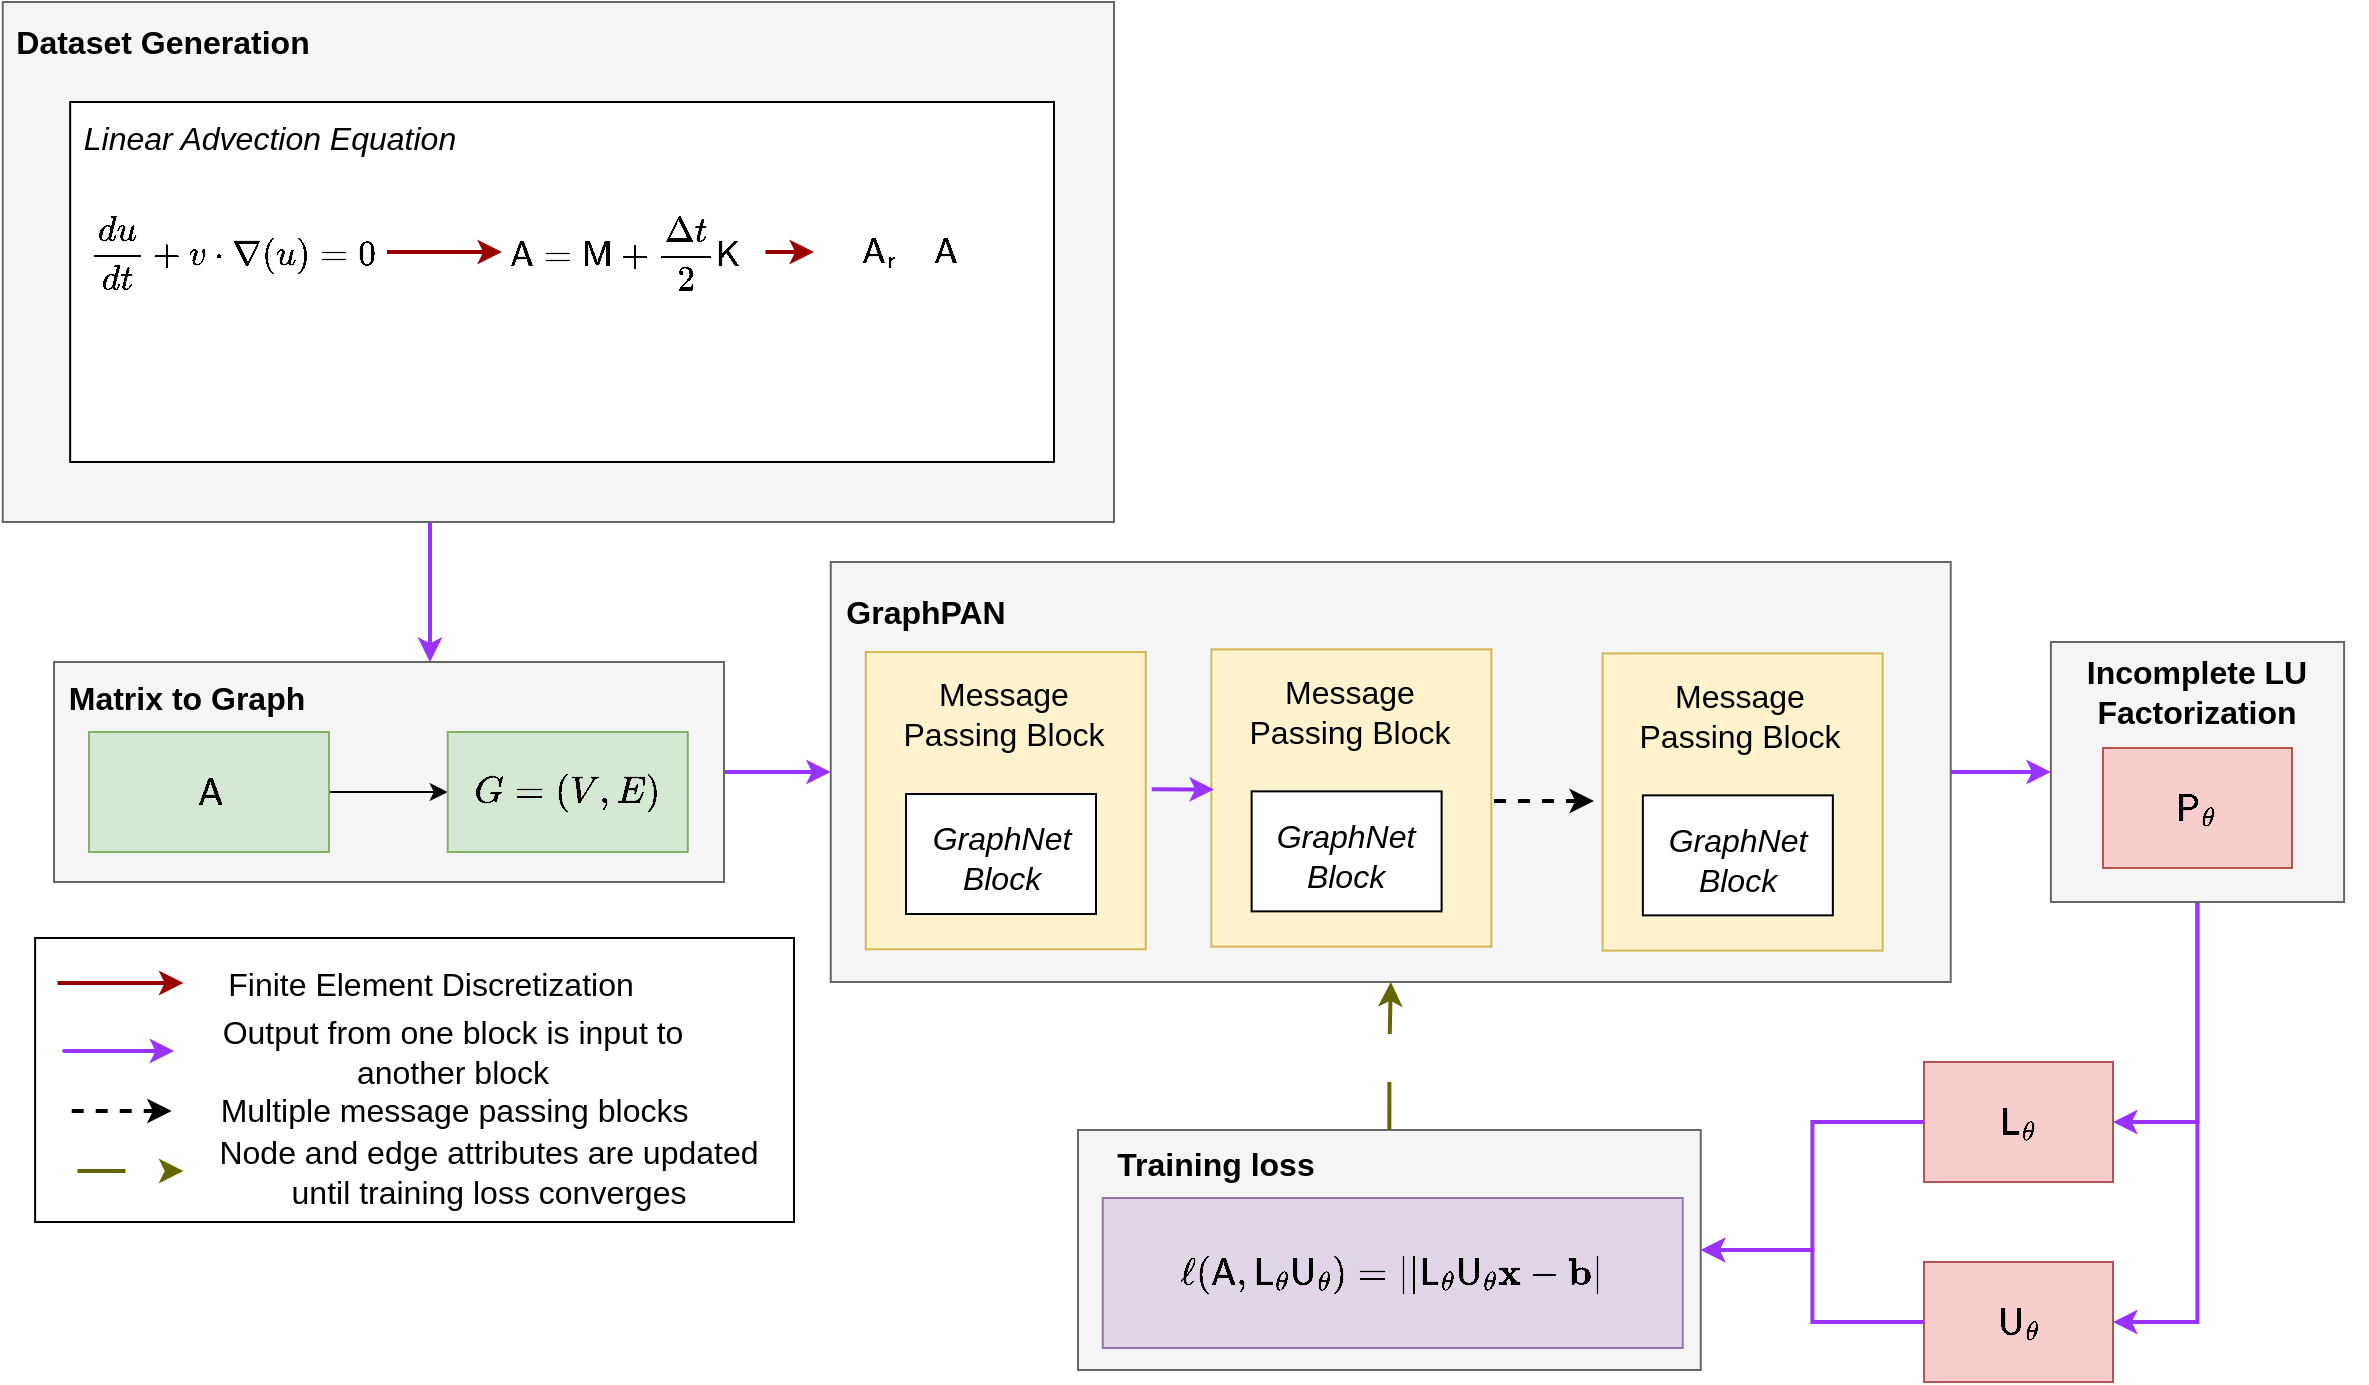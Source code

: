 <mxfile version="24.4.6" type="github">
  <diagram name="Page-1" id="o_D7m3RskAdkXNOsiYB9">
    <mxGraphModel dx="2534" dy="858" grid="1" gridSize="10" guides="1" tooltips="1" connect="1" arrows="1" fold="1" page="1" pageScale="1" pageWidth="1100" pageHeight="850" math="1" shadow="0">
      <root>
        <mxCell id="0" />
        <mxCell id="1" parent="0" />
        <mxCell id="6uvvqGpTmKElZMqkqNjr-1" value="" style="edgeStyle=orthogonalEdgeStyle;orthogonalLoop=1;jettySize=auto;html=1;entryX=0;entryY=0.5;entryDx=0;entryDy=0;rounded=1;strokeColor=#9933FF;strokeWidth=2;fontSize=16;" parent="1" source="6uvvqGpTmKElZMqkqNjr-2" target="6uvvqGpTmKElZMqkqNjr-4" edge="1">
          <mxGeometry relative="1" as="geometry" />
        </mxCell>
        <mxCell id="6uvvqGpTmKElZMqkqNjr-2" value="" style="rounded=0;whiteSpace=wrap;html=1;fillColor=#f5f5f5;fontColor=#333333;strokeColor=#666666;fontSize=16;" parent="1" vertex="1">
          <mxGeometry x="-510" y="450" width="335" height="110" as="geometry" />
        </mxCell>
        <mxCell id="6uvvqGpTmKElZMqkqNjr-3" value="" style="edgeStyle=orthogonalEdgeStyle;orthogonalLoop=1;jettySize=auto;html=1;rounded=1;strokeColor=#9933FF;strokeWidth=2;fontSize=16;" parent="1" source="6uvvqGpTmKElZMqkqNjr-4" target="6uvvqGpTmKElZMqkqNjr-15" edge="1">
          <mxGeometry relative="1" as="geometry" />
        </mxCell>
        <mxCell id="6uvvqGpTmKElZMqkqNjr-4" value="" style="rounded=0;whiteSpace=wrap;html=1;fillColor=#f5f5f5;fontColor=#333333;strokeColor=#666666;fontSize=16;" parent="1" vertex="1">
          <mxGeometry x="-121.63" y="400" width="560" height="210" as="geometry" />
        </mxCell>
        <mxCell id="6uvvqGpTmKElZMqkqNjr-5" value="" style="rounded=0;whiteSpace=wrap;html=1;rotation=90;fillColor=#fff2cc;strokeColor=#d6b656;fontSize=16;" parent="1" vertex="1">
          <mxGeometry x="-108.43" y="449.32" width="148.62" height="140" as="geometry" />
        </mxCell>
        <mxCell id="6uvvqGpTmKElZMqkqNjr-6" value="" style="rounded=0;whiteSpace=wrap;html=1;fontSize=16;" parent="1" vertex="1">
          <mxGeometry x="-84" y="516" width="95" height="60" as="geometry" />
        </mxCell>
        <mxCell id="6uvvqGpTmKElZMqkqNjr-7" value="" style="edgeStyle=orthogonalEdgeStyle;rounded=0;orthogonalLoop=1;jettySize=auto;html=1;fontSize=16;" parent="1" source="6uvvqGpTmKElZMqkqNjr-8" target="6uvvqGpTmKElZMqkqNjr-12" edge="1">
          <mxGeometry relative="1" as="geometry" />
        </mxCell>
        <mxCell id="6uvvqGpTmKElZMqkqNjr-8" value="$$\mathsf{A}$$" style="rounded=0;whiteSpace=wrap;html=1;fillColor=#d5e8d4;strokeColor=#82b366;fontSize=16;" parent="1" vertex="1">
          <mxGeometry x="-492.5" y="485" width="120" height="60" as="geometry" />
        </mxCell>
        <mxCell id="6uvvqGpTmKElZMqkqNjr-9" value="Message Passing Block" style="text;html=1;strokeColor=none;fillColor=none;align=center;verticalAlign=middle;whiteSpace=wrap;rounded=0;fontSize=16;" parent="1" vertex="1">
          <mxGeometry x="-97.2" y="461" width="124.13" height="30" as="geometry" />
        </mxCell>
        <mxCell id="6uvvqGpTmKElZMqkqNjr-10" value="GraphNet Block" style="text;html=1;strokeColor=none;fillColor=none;align=center;verticalAlign=middle;whiteSpace=wrap;rounded=0;fontSize=16;fontStyle=2" parent="1" vertex="1">
          <mxGeometry x="-81.5" y="533" width="90.13" height="30" as="geometry" />
        </mxCell>
        <mxCell id="6uvvqGpTmKElZMqkqNjr-11" value="GraphPAN" style="text;html=1;strokeColor=none;fillColor=none;align=center;verticalAlign=middle;whiteSpace=wrap;rounded=0;fontSize=16;fontStyle=1" parent="1" vertex="1">
          <mxGeometry x="-104.13" y="410" width="60" height="30" as="geometry" />
        </mxCell>
        <mxCell id="6uvvqGpTmKElZMqkqNjr-12" value="$$G=(V,E)$$" style="rounded=0;whiteSpace=wrap;html=1;fillColor=#d5e8d4;strokeColor=#82b366;fontSize=16;" parent="1" vertex="1">
          <mxGeometry x="-313.13" y="485" width="120" height="60" as="geometry" />
        </mxCell>
        <mxCell id="6uvvqGpTmKElZMqkqNjr-13" style="rounded=0;orthogonalLoop=1;jettySize=auto;html=1;entryX=1;entryY=0.5;entryDx=0;entryDy=0;strokeColor=#9933FF;strokeWidth=2;edgeStyle=orthogonalEdgeStyle;" parent="1" source="6uvvqGpTmKElZMqkqNjr-15" target="6uvvqGpTmKElZMqkqNjr-67" edge="1">
          <mxGeometry relative="1" as="geometry" />
        </mxCell>
        <mxCell id="6uvvqGpTmKElZMqkqNjr-14" style="rounded=0;orthogonalLoop=1;jettySize=auto;html=1;entryX=1;entryY=0.5;entryDx=0;entryDy=0;strokeWidth=2;strokeColor=#9933FF;edgeStyle=orthogonalEdgeStyle;" parent="1" source="6uvvqGpTmKElZMqkqNjr-15" target="6uvvqGpTmKElZMqkqNjr-68" edge="1">
          <mxGeometry relative="1" as="geometry" />
        </mxCell>
        <mxCell id="6uvvqGpTmKElZMqkqNjr-15" value="" style="rounded=0;whiteSpace=wrap;html=1;fillColor=#f5f5f5;fontColor=#333333;strokeColor=#666666;fontSize=16;" parent="1" vertex="1">
          <mxGeometry x="488.43" y="440" width="146.62" height="130" as="geometry" />
        </mxCell>
        <mxCell id="6uvvqGpTmKElZMqkqNjr-16" value="$$\mathsf{P}_{\theta}$$" style="rounded=0;whiteSpace=wrap;html=1;fillColor=#f8cecc;strokeColor=#b85450;fontSize=16;" parent="1" vertex="1">
          <mxGeometry x="514.49" y="493" width="94.5" height="60" as="geometry" />
        </mxCell>
        <mxCell id="6uvvqGpTmKElZMqkqNjr-17" value="" style="rounded=0;whiteSpace=wrap;html=1;fillColor=#f5f5f5;fontColor=#333333;strokeColor=#666666;fontSize=16;" parent="1" vertex="1">
          <mxGeometry x="2" y="684" width="311.37" height="120" as="geometry" />
        </mxCell>
        <mxCell id="6uvvqGpTmKElZMqkqNjr-18" style="edgeStyle=orthogonalEdgeStyle;rounded=0;orthogonalLoop=1;jettySize=auto;html=1;entryX=0.5;entryY=1;entryDx=0;entryDy=0;dashed=1;dashPattern=12 12;strokeColor=#666600;strokeWidth=2;fontSize=16;exitX=0.5;exitY=0;exitDx=0;exitDy=0;" parent="1" source="6uvvqGpTmKElZMqkqNjr-17" target="6uvvqGpTmKElZMqkqNjr-4" edge="1">
          <mxGeometry relative="1" as="geometry">
            <mxPoint x="440" y="755" as="sourcePoint" />
          </mxGeometry>
        </mxCell>
        <mxCell id="6uvvqGpTmKElZMqkqNjr-19" value="$$\ell(\mathsf{A},\mathsf{L}_{\theta}\mathsf{U}_{\theta})=||\mathsf{L}_{\theta}\mathsf{U}_{\theta}\mathbf{x}-\mathbf{b}|$$" style="rounded=0;whiteSpace=wrap;html=1;fillColor=#e1d5e7;strokeColor=#9673a6;fontSize=16;" parent="1" vertex="1">
          <mxGeometry x="14.37" y="718" width="290" height="75" as="geometry" />
        </mxCell>
        <mxCell id="6uvvqGpTmKElZMqkqNjr-20" value="Training loss" style="text;html=1;strokeColor=none;fillColor=none;align=center;verticalAlign=middle;whiteSpace=wrap;rounded=0;fontSize=16;fontStyle=1" parent="1" vertex="1">
          <mxGeometry x="14.37" y="686" width="114.19" height="30" as="geometry" />
        </mxCell>
        <mxCell id="6uvvqGpTmKElZMqkqNjr-21" value="Incomplete LU Factorization" style="text;html=1;strokeColor=none;fillColor=none;align=center;verticalAlign=middle;whiteSpace=wrap;rounded=0;fontSize=16;fontStyle=1" parent="1" vertex="1">
          <mxGeometry x="500" y="450" width="123.47" height="30" as="geometry" />
        </mxCell>
        <mxCell id="6uvvqGpTmKElZMqkqNjr-40" value="Matrix to Graph" style="text;html=1;strokeColor=none;fillColor=none;align=center;verticalAlign=middle;whiteSpace=wrap;rounded=0;fontSize=16;fontStyle=1" parent="1" vertex="1">
          <mxGeometry x="-505.5" y="453" width="122.5" height="30" as="geometry" />
        </mxCell>
        <mxCell id="6uvvqGpTmKElZMqkqNjr-47" value="" style="rounded=0;whiteSpace=wrap;html=1;fontSize=16;" parent="1" vertex="1">
          <mxGeometry x="-519.44" y="588" width="379.44" height="142" as="geometry" />
        </mxCell>
        <mxCell id="6uvvqGpTmKElZMqkqNjr-48" value="" style="edgeStyle=orthogonalEdgeStyle;rounded=0;orthogonalLoop=1;jettySize=auto;html=1;strokeColor=#990000;strokeWidth=2;fontSize=16;" parent="1" edge="1">
          <mxGeometry relative="1" as="geometry">
            <mxPoint x="-508.25" y="610.5" as="sourcePoint" />
            <mxPoint x="-445.25" y="610.5" as="targetPoint" />
            <Array as="points">
              <mxPoint x="-508.25" y="610.5" />
            </Array>
          </mxGeometry>
        </mxCell>
        <mxCell id="6uvvqGpTmKElZMqkqNjr-49" value="" style="edgeStyle=orthogonalEdgeStyle;orthogonalLoop=1;jettySize=auto;html=1;rounded=1;strokeColor=#9933FF;strokeWidth=2;arcSize=20;fontSize=16;" parent="1" edge="1">
          <mxGeometry relative="1" as="geometry">
            <mxPoint x="-484.96" y="644.5" as="sourcePoint" />
            <mxPoint x="-449.9" y="644.5" as="targetPoint" />
            <Array as="points">
              <mxPoint x="-509.96" y="644.5" />
              <mxPoint x="-509.96" y="644.5" />
            </Array>
          </mxGeometry>
        </mxCell>
        <mxCell id="6uvvqGpTmKElZMqkqNjr-50" value="Finite Element Discretization" style="text;html=1;strokeColor=none;fillColor=none;align=center;verticalAlign=middle;whiteSpace=wrap;rounded=0;fontSize=16;" parent="1" vertex="1">
          <mxGeometry x="-434.25" y="596" width="225.06" height="30" as="geometry" />
        </mxCell>
        <mxCell id="6uvvqGpTmKElZMqkqNjr-51" value="Output from one block is input to another block" style="text;html=1;strokeColor=none;fillColor=none;align=center;verticalAlign=middle;whiteSpace=wrap;rounded=0;fontSize=16;" parent="1" vertex="1">
          <mxGeometry x="-436" y="630" width="251.14" height="30" as="geometry" />
        </mxCell>
        <mxCell id="6uvvqGpTmKElZMqkqNjr-52" value="Multiple message passing blocks&amp;nbsp;" style="text;html=1;strokeColor=none;fillColor=none;align=center;verticalAlign=middle;whiteSpace=wrap;rounded=0;fontSize=16;" parent="1" vertex="1">
          <mxGeometry x="-445.25" y="659" width="275.06" height="30" as="geometry" />
        </mxCell>
        <mxCell id="6uvvqGpTmKElZMqkqNjr-53" value="" style="edgeStyle=orthogonalEdgeStyle;rounded=0;orthogonalLoop=1;jettySize=auto;html=1;dashed=1;fontSize=16;strokeWidth=2;" parent="1" edge="1">
          <mxGeometry relative="1" as="geometry">
            <mxPoint x="-501.14" y="674.5" as="sourcePoint" />
            <mxPoint x="-451.14" y="674.5" as="targetPoint" />
          </mxGeometry>
        </mxCell>
        <mxCell id="6uvvqGpTmKElZMqkqNjr-54" style="edgeStyle=orthogonalEdgeStyle;rounded=0;orthogonalLoop=1;jettySize=auto;html=1;dashed=1;dashPattern=12 12;strokeColor=#666600;strokeWidth=2;fontSize=16;" parent="1" edge="1">
          <mxGeometry relative="1" as="geometry">
            <mxPoint x="-498.25" y="704.5" as="sourcePoint" />
            <mxPoint x="-445.25" y="704.5" as="targetPoint" />
          </mxGeometry>
        </mxCell>
        <mxCell id="6uvvqGpTmKElZMqkqNjr-55" value="Node and edge attributes are updated until training loss converges" style="text;html=1;strokeColor=none;fillColor=none;align=center;verticalAlign=middle;whiteSpace=wrap;rounded=0;fontSize=16;" parent="1" vertex="1">
          <mxGeometry x="-435.06" y="690" width="285.06" height="30" as="geometry" />
        </mxCell>
        <mxCell id="6uvvqGpTmKElZMqkqNjr-56" value="" style="endArrow=classic;html=1;rounded=0;exitX=0.25;exitY=1;exitDx=0;exitDy=0;fontColor=#7F00FF;strokeColor=#9933FF;strokeWidth=2;" parent="1" edge="1">
          <mxGeometry width="50" height="50" relative="1" as="geometry">
            <mxPoint x="-322" y="379" as="sourcePoint" />
            <mxPoint x="-322" y="450" as="targetPoint" />
          </mxGeometry>
        </mxCell>
        <mxCell id="6uvvqGpTmKElZMqkqNjr-57" value="" style="rounded=0;whiteSpace=wrap;html=1;rotation=90;fillColor=#fff2cc;strokeColor=#d6b656;fontSize=16;" parent="1" vertex="1">
          <mxGeometry x="64.38" y="448" width="148.62" height="140" as="geometry" />
        </mxCell>
        <mxCell id="6uvvqGpTmKElZMqkqNjr-58" value="" style="rounded=0;whiteSpace=wrap;html=1;fontSize=16;" parent="1" vertex="1">
          <mxGeometry x="88.81" y="514.68" width="95" height="60" as="geometry" />
        </mxCell>
        <mxCell id="6uvvqGpTmKElZMqkqNjr-59" value="Message Passing Block" style="text;html=1;strokeColor=none;fillColor=none;align=center;verticalAlign=middle;whiteSpace=wrap;rounded=0;fontSize=16;" parent="1" vertex="1">
          <mxGeometry x="75.61" y="459.68" width="124.13" height="30" as="geometry" />
        </mxCell>
        <mxCell id="6uvvqGpTmKElZMqkqNjr-60" value="GraphNet Block" style="text;html=1;strokeColor=none;fillColor=none;align=center;verticalAlign=middle;whiteSpace=wrap;rounded=0;fontSize=16;fontStyle=2" parent="1" vertex="1">
          <mxGeometry x="91.31" y="531.68" width="90.13" height="30" as="geometry" />
        </mxCell>
        <mxCell id="6uvvqGpTmKElZMqkqNjr-61" value="" style="rounded=0;whiteSpace=wrap;html=1;rotation=90;fillColor=#fff2cc;strokeColor=#d6b656;fontSize=16;" parent="1" vertex="1">
          <mxGeometry x="260" y="450" width="148.62" height="140" as="geometry" />
        </mxCell>
        <mxCell id="6uvvqGpTmKElZMqkqNjr-62" value="" style="rounded=0;whiteSpace=wrap;html=1;fontSize=16;" parent="1" vertex="1">
          <mxGeometry x="284.43" y="516.68" width="95" height="60" as="geometry" />
        </mxCell>
        <mxCell id="6uvvqGpTmKElZMqkqNjr-63" value="Message Passing Block" style="text;html=1;strokeColor=none;fillColor=none;align=center;verticalAlign=middle;whiteSpace=wrap;rounded=0;fontSize=16;" parent="1" vertex="1">
          <mxGeometry x="271.23" y="461.68" width="124.13" height="30" as="geometry" />
        </mxCell>
        <mxCell id="6uvvqGpTmKElZMqkqNjr-64" value="GraphNet Block" style="text;html=1;strokeColor=none;fillColor=none;align=center;verticalAlign=middle;whiteSpace=wrap;rounded=0;fontSize=16;fontStyle=2" parent="1" vertex="1">
          <mxGeometry x="286.93" y="533.68" width="90.13" height="30" as="geometry" />
        </mxCell>
        <mxCell id="6uvvqGpTmKElZMqkqNjr-65" value="" style="edgeStyle=orthogonalEdgeStyle;orthogonalLoop=1;jettySize=auto;html=1;rounded=1;strokeColor=#9933FF;strokeWidth=2;fontSize=16;" parent="1" edge="1">
          <mxGeometry relative="1" as="geometry">
            <mxPoint x="38.87" y="513.68" as="sourcePoint" />
            <mxPoint x="70" y="514" as="targetPoint" />
          </mxGeometry>
        </mxCell>
        <mxCell id="6uvvqGpTmKElZMqkqNjr-66" value="" style="edgeStyle=orthogonalEdgeStyle;rounded=0;orthogonalLoop=1;jettySize=auto;html=1;dashed=1;fontSize=16;strokeWidth=2;" parent="1" edge="1">
          <mxGeometry relative="1" as="geometry">
            <mxPoint x="210" y="519.5" as="sourcePoint" />
            <mxPoint x="260" y="519.5" as="targetPoint" />
          </mxGeometry>
        </mxCell>
        <mxCell id="6uvvqGpTmKElZMqkqNjr-67" value="$$\mathsf{L}_{\theta}$$" style="rounded=0;whiteSpace=wrap;html=1;fillColor=#f8cecc;strokeColor=#b85450;fontSize=16;" parent="1" vertex="1">
          <mxGeometry x="425.0" y="650" width="94.5" height="60" as="geometry" />
        </mxCell>
        <mxCell id="6uvvqGpTmKElZMqkqNjr-68" value="$$\mathsf{U}_{\theta}$$" style="rounded=0;whiteSpace=wrap;html=1;fillColor=#f8cecc;strokeColor=#b85450;fontSize=16;" parent="1" vertex="1">
          <mxGeometry x="425" y="750" width="94.5" height="60" as="geometry" />
        </mxCell>
        <mxCell id="6uvvqGpTmKElZMqkqNjr-69" style="rounded=0;orthogonalLoop=1;jettySize=auto;html=1;entryX=1;entryY=0.5;entryDx=0;entryDy=0;strokeWidth=2;strokeColor=#9933FF;edgeStyle=orthogonalEdgeStyle;exitX=0;exitY=0.5;exitDx=0;exitDy=0;" parent="1" source="6uvvqGpTmKElZMqkqNjr-67" target="6uvvqGpTmKElZMqkqNjr-17" edge="1">
          <mxGeometry relative="1" as="geometry">
            <mxPoint x="395.36" y="650" as="sourcePoint" />
            <mxPoint x="353.36" y="860" as="targetPoint" />
          </mxGeometry>
        </mxCell>
        <mxCell id="6uvvqGpTmKElZMqkqNjr-70" style="rounded=0;orthogonalLoop=1;jettySize=auto;html=1;entryX=1;entryY=0.5;entryDx=0;entryDy=0;strokeWidth=2;strokeColor=#9933FF;edgeStyle=orthogonalEdgeStyle;exitX=0;exitY=0.5;exitDx=0;exitDy=0;" parent="1" source="6uvvqGpTmKElZMqkqNjr-68" target="6uvvqGpTmKElZMqkqNjr-17" edge="1">
          <mxGeometry relative="1" as="geometry">
            <mxPoint x="408.62" y="820" as="sourcePoint" />
            <mxPoint x="296.62" y="884" as="targetPoint" />
          </mxGeometry>
        </mxCell>
        <mxCell id="DZcxiAN3tbqiEX6_YFSI-1" value="" style="rounded=0;whiteSpace=wrap;html=1;fillColor=#f5f5f5;fontColor=#333333;strokeColor=#666666;fontSize=16;" vertex="1" parent="1">
          <mxGeometry x="-535.63" y="120" width="555.63" height="260" as="geometry" />
        </mxCell>
        <mxCell id="DZcxiAN3tbqiEX6_YFSI-2" value="Dataset Generation" style="text;html=1;strokeColor=none;fillColor=none;align=center;verticalAlign=middle;whiteSpace=wrap;rounded=0;fontSize=16;fontStyle=1" vertex="1" parent="1">
          <mxGeometry x="-530.56" y="125" width="150.93" height="30" as="geometry" />
        </mxCell>
        <mxCell id="DZcxiAN3tbqiEX6_YFSI-10" value="" style="rounded=0;whiteSpace=wrap;html=1;fontSize=16;" vertex="1" parent="1">
          <mxGeometry x="-501.92" y="170" width="491.92" height="180" as="geometry" />
        </mxCell>
        <mxCell id="DZcxiAN3tbqiEX6_YFSI-13" value="Linear Advection Equation" style="text;html=1;strokeColor=none;fillColor=none;align=center;verticalAlign=middle;whiteSpace=wrap;rounded=0;fontSize=16;fontStyle=2" vertex="1" parent="1">
          <mxGeometry x="-497.2" y="173" width="190" height="30" as="geometry" />
        </mxCell>
        <mxCell id="DZcxiAN3tbqiEX6_YFSI-28" style="edgeStyle=orthogonalEdgeStyle;rounded=0;orthogonalLoop=1;jettySize=auto;html=1;exitX=1;exitY=0.5;exitDx=0;exitDy=0;entryX=0;entryY=0.5;entryDx=0;entryDy=0;strokeColor=#990000;strokeWidth=2;" edge="1" parent="1">
          <mxGeometry relative="1" as="geometry">
            <mxPoint x="-343.53" y="245" as="sourcePoint" />
            <mxPoint x="-286.01" y="245" as="targetPoint" />
          </mxGeometry>
        </mxCell>
        <mxCell id="DZcxiAN3tbqiEX6_YFSI-17" value="$$\frac{du}{dt}+v \cdot \nabla(u)=0$$" style="text;html=1;strokeColor=none;fillColor=none;align=center;verticalAlign=middle;whiteSpace=wrap;rounded=0;fontSize=15;" vertex="1" parent="1">
          <mxGeometry x="-501.92" y="220" width="164.39" height="50" as="geometry" />
        </mxCell>
        <mxCell id="DZcxiAN3tbqiEX6_YFSI-31" value="" style="edgeStyle=orthogonalEdgeStyle;rounded=0;orthogonalLoop=1;jettySize=auto;html=1;strokeColor=#990000;strokeWidth=2;" edge="1" parent="1" source="DZcxiAN3tbqiEX6_YFSI-24" target="DZcxiAN3tbqiEX6_YFSI-30">
          <mxGeometry relative="1" as="geometry" />
        </mxCell>
        <mxCell id="DZcxiAN3tbqiEX6_YFSI-24" value="$$\mathsf{A}=\mathsf{M}+\frac{\Delta t}{2}\mathsf{K}&lt;br style=&quot;font-size: 15px;&quot;&gt;$$" style="text;html=1;strokeColor=none;fillColor=none;align=center;verticalAlign=middle;whiteSpace=wrap;rounded=0;fontSize=15;" vertex="1" parent="1">
          <mxGeometry x="-294.01" y="225" width="139.74" height="40" as="geometry" />
        </mxCell>
        <mxCell id="DZcxiAN3tbqiEX6_YFSI-30" value="$$\mathsf{A_r}&lt;br style=&quot;font-size: 15px;&quot;&gt;$$" style="text;html=1;strokeColor=none;fillColor=none;align=center;verticalAlign=middle;whiteSpace=wrap;rounded=0;fontSize=15;" vertex="1" parent="1">
          <mxGeometry x="-130" y="225" width="66.43" height="40" as="geometry" />
        </mxCell>
        <mxCell id="DZcxiAN3tbqiEX6_YFSI-32" value="$$\mathsf{A}$$" style="text;html=1;strokeColor=none;fillColor=none;align=center;verticalAlign=middle;whiteSpace=wrap;rounded=0;fontSize=15;" vertex="1" parent="1">
          <mxGeometry x="-97.2" y="225" width="66.43" height="40" as="geometry" />
        </mxCell>
      </root>
    </mxGraphModel>
  </diagram>
</mxfile>
